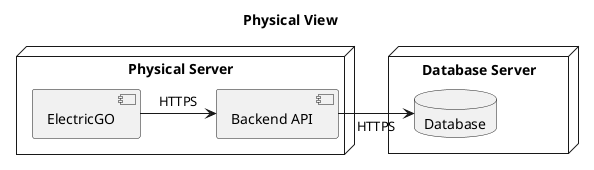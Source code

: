 @startuml Physical View
title Physical View

node "Physical Server" {
    
    component "Backend API" as backend
    component "ElectricGO" as spa    
    spa --right--> backend : HTTPS
    
}

node "Database Server" {
    database "Database" as bd
}

backend --right--> bd : HTTPS
@enduml
